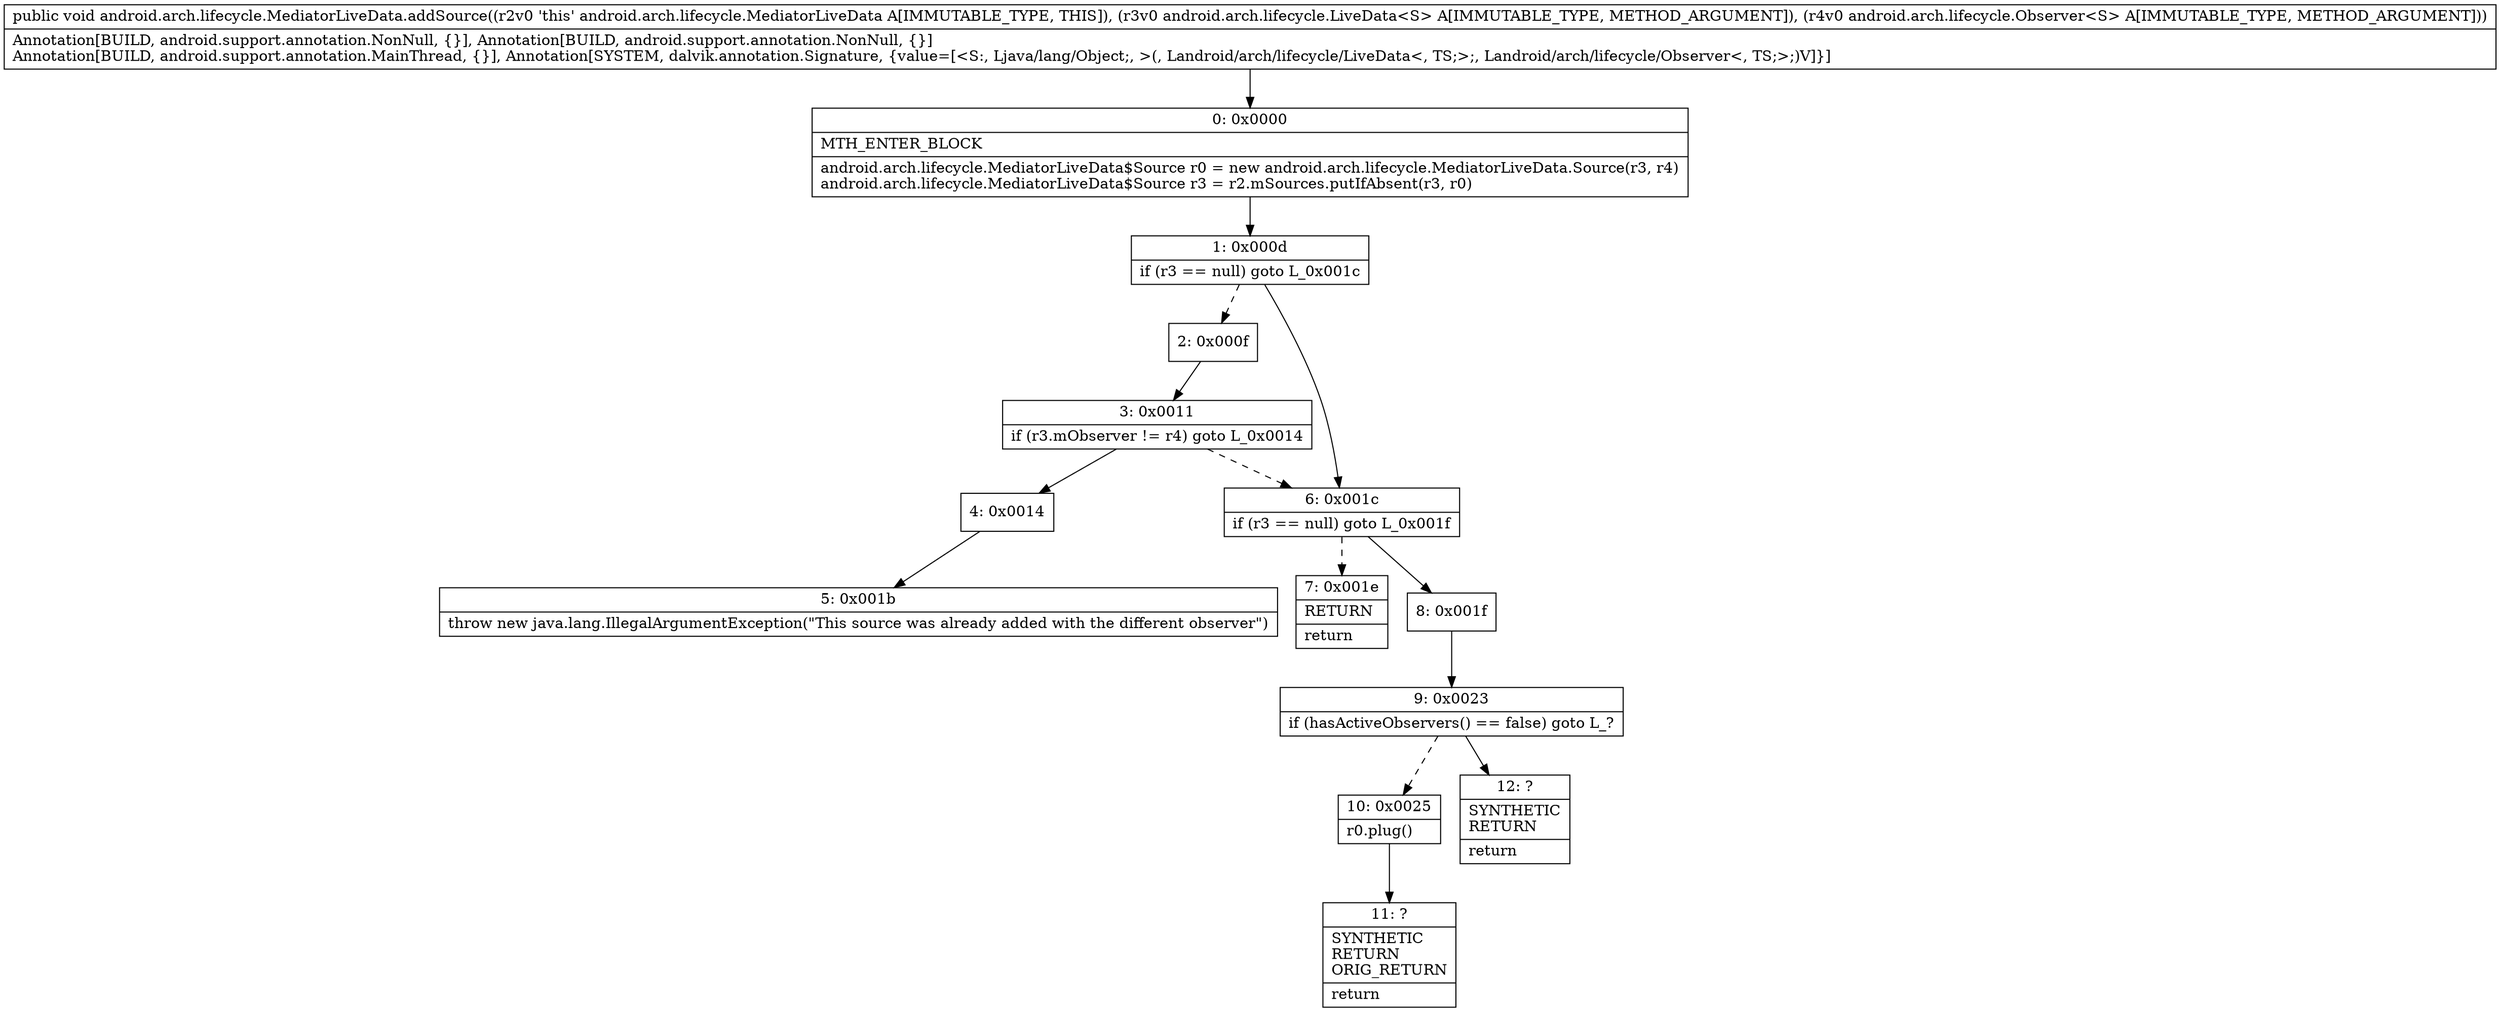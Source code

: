 digraph "CFG forandroid.arch.lifecycle.MediatorLiveData.addSource(Landroid\/arch\/lifecycle\/LiveData;Landroid\/arch\/lifecycle\/Observer;)V" {
Node_0 [shape=record,label="{0\:\ 0x0000|MTH_ENTER_BLOCK\l|android.arch.lifecycle.MediatorLiveData$Source r0 = new android.arch.lifecycle.MediatorLiveData.Source(r3, r4)\landroid.arch.lifecycle.MediatorLiveData$Source r3 = r2.mSources.putIfAbsent(r3, r0)\l}"];
Node_1 [shape=record,label="{1\:\ 0x000d|if (r3 == null) goto L_0x001c\l}"];
Node_2 [shape=record,label="{2\:\ 0x000f}"];
Node_3 [shape=record,label="{3\:\ 0x0011|if (r3.mObserver != r4) goto L_0x0014\l}"];
Node_4 [shape=record,label="{4\:\ 0x0014}"];
Node_5 [shape=record,label="{5\:\ 0x001b|throw new java.lang.IllegalArgumentException(\"This source was already added with the different observer\")\l}"];
Node_6 [shape=record,label="{6\:\ 0x001c|if (r3 == null) goto L_0x001f\l}"];
Node_7 [shape=record,label="{7\:\ 0x001e|RETURN\l|return\l}"];
Node_8 [shape=record,label="{8\:\ 0x001f}"];
Node_9 [shape=record,label="{9\:\ 0x0023|if (hasActiveObservers() == false) goto L_?\l}"];
Node_10 [shape=record,label="{10\:\ 0x0025|r0.plug()\l}"];
Node_11 [shape=record,label="{11\:\ ?|SYNTHETIC\lRETURN\lORIG_RETURN\l|return\l}"];
Node_12 [shape=record,label="{12\:\ ?|SYNTHETIC\lRETURN\l|return\l}"];
MethodNode[shape=record,label="{public void android.arch.lifecycle.MediatorLiveData.addSource((r2v0 'this' android.arch.lifecycle.MediatorLiveData A[IMMUTABLE_TYPE, THIS]), (r3v0 android.arch.lifecycle.LiveData\<S\> A[IMMUTABLE_TYPE, METHOD_ARGUMENT]), (r4v0 android.arch.lifecycle.Observer\<S\> A[IMMUTABLE_TYPE, METHOD_ARGUMENT]))  | Annotation[BUILD, android.support.annotation.NonNull, \{\}], Annotation[BUILD, android.support.annotation.NonNull, \{\}]\lAnnotation[BUILD, android.support.annotation.MainThread, \{\}], Annotation[SYSTEM, dalvik.annotation.Signature, \{value=[\<S:, Ljava\/lang\/Object;, \>(, Landroid\/arch\/lifecycle\/LiveData\<, TS;\>;, Landroid\/arch\/lifecycle\/Observer\<, TS;\>;)V]\}]\l}"];
MethodNode -> Node_0;
Node_0 -> Node_1;
Node_1 -> Node_2[style=dashed];
Node_1 -> Node_6;
Node_2 -> Node_3;
Node_3 -> Node_4;
Node_3 -> Node_6[style=dashed];
Node_4 -> Node_5;
Node_6 -> Node_7[style=dashed];
Node_6 -> Node_8;
Node_8 -> Node_9;
Node_9 -> Node_10[style=dashed];
Node_9 -> Node_12;
Node_10 -> Node_11;
}

